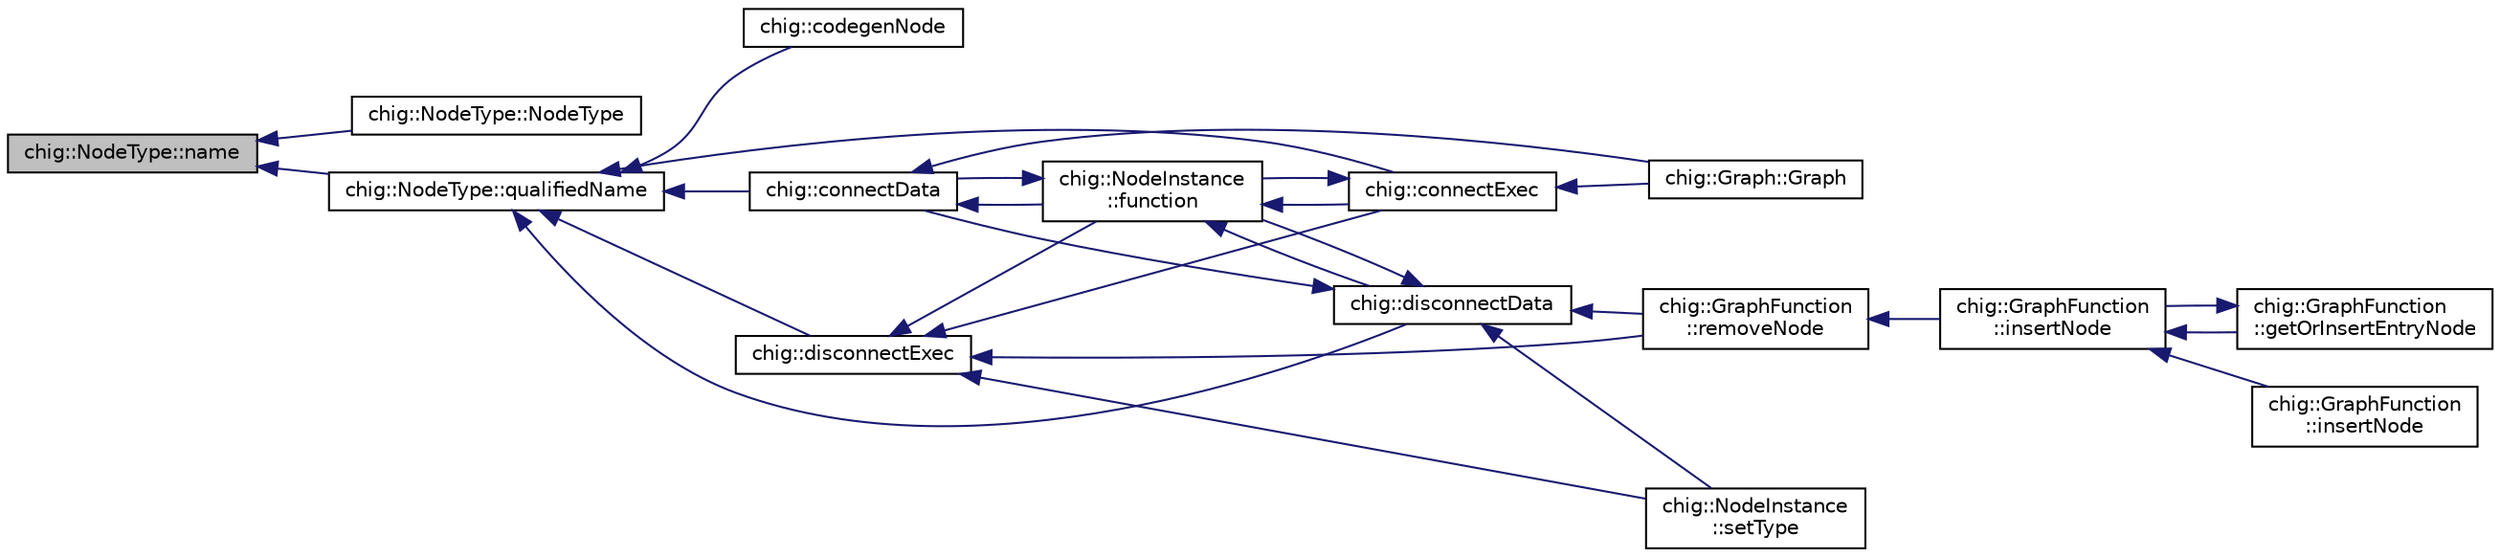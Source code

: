 digraph "chig::NodeType::name"
{
 // INTERACTIVE_SVG=YES
  edge [fontname="Helvetica",fontsize="10",labelfontname="Helvetica",labelfontsize="10"];
  node [fontname="Helvetica",fontsize="10",shape=record];
  rankdir="LR";
  Node113 [label="chig::NodeType::name",height=0.2,width=0.4,color="black", fillcolor="grey75", style="filled", fontcolor="black"];
  Node113 -> Node114 [dir="back",color="midnightblue",fontsize="10",style="solid",fontname="Helvetica"];
  Node114 [label="chig::NodeType::NodeType",height=0.2,width=0.4,color="black", fillcolor="white", style="filled",URL="$structchig_1_1NodeType.html#a83c7ce04c8c7b38c1a3fac17bf0dbe3d"];
  Node113 -> Node115 [dir="back",color="midnightblue",fontsize="10",style="solid",fontname="Helvetica"];
  Node115 [label="chig::NodeType::qualifiedName",height=0.2,width=0.4,color="black", fillcolor="white", style="filled",URL="$structchig_1_1NodeType.html#aec01c9c30813ec9f0e15dda0f7ae34f3"];
  Node115 -> Node116 [dir="back",color="midnightblue",fontsize="10",style="solid",fontname="Helvetica"];
  Node116 [label="chig::codegenNode",height=0.2,width=0.4,color="black", fillcolor="white", style="filled",URL="$namespacechig.html#ad2853d231b924a6ae29a1c1f889d2eb3"];
  Node115 -> Node117 [dir="back",color="midnightblue",fontsize="10",style="solid",fontname="Helvetica"];
  Node117 [label="chig::connectData",height=0.2,width=0.4,color="black", fillcolor="white", style="filled",URL="$namespacechig.html#ad3c2fc880f6843f9a8a0f5ee0d62249d"];
  Node117 -> Node118 [dir="back",color="midnightblue",fontsize="10",style="solid",fontname="Helvetica"];
  Node118 [label="chig::NodeInstance\l::function",height=0.2,width=0.4,color="black", fillcolor="white", style="filled",URL="$structchig_1_1NodeInstance.html#ac06ee5988ee5f130088fee83a550f4d2",tooltip="Get the containing GraphFunction. "];
  Node118 -> Node117 [dir="back",color="midnightblue",fontsize="10",style="solid",fontname="Helvetica"];
  Node118 -> Node119 [dir="back",color="midnightblue",fontsize="10",style="solid",fontname="Helvetica"];
  Node119 [label="chig::connectExec",height=0.2,width=0.4,color="black", fillcolor="white", style="filled",URL="$namespacechig.html#a8a2e0029b591b2c20b39d570753f123f"];
  Node119 -> Node118 [dir="back",color="midnightblue",fontsize="10",style="solid",fontname="Helvetica"];
  Node119 -> Node120 [dir="back",color="midnightblue",fontsize="10",style="solid",fontname="Helvetica"];
  Node120 [label="chig::Graph::Graph",height=0.2,width=0.4,color="black", fillcolor="white", style="filled",URL="$structchig_1_1Graph.html#a1b1c12b94544f6bb8eb7b807ef2c0f7e"];
  Node118 -> Node121 [dir="back",color="midnightblue",fontsize="10",style="solid",fontname="Helvetica"];
  Node121 [label="chig::disconnectData",height=0.2,width=0.4,color="black", fillcolor="white", style="filled",URL="$namespacechig.html#a26aa6586df79345493de9fc130291c18"];
  Node121 -> Node117 [dir="back",color="midnightblue",fontsize="10",style="solid",fontname="Helvetica"];
  Node121 -> Node118 [dir="back",color="midnightblue",fontsize="10",style="solid",fontname="Helvetica"];
  Node121 -> Node122 [dir="back",color="midnightblue",fontsize="10",style="solid",fontname="Helvetica"];
  Node122 [label="chig::GraphFunction\l::removeNode",height=0.2,width=0.4,color="black", fillcolor="white", style="filled",URL="$structchig_1_1GraphFunction.html#a398599d8fe1982a3c76462b1b2375a6e"];
  Node122 -> Node123 [dir="back",color="midnightblue",fontsize="10",style="solid",fontname="Helvetica"];
  Node123 [label="chig::GraphFunction\l::insertNode",height=0.2,width=0.4,color="black", fillcolor="white", style="filled",URL="$structchig_1_1GraphFunction.html#a70b74dd7330f7afb2b3ab38feebd57c5"];
  Node123 -> Node124 [dir="back",color="midnightblue",fontsize="10",style="solid",fontname="Helvetica"];
  Node124 [label="chig::GraphFunction\l::getOrInsertEntryNode",height=0.2,width=0.4,color="black", fillcolor="white", style="filled",URL="$structchig_1_1GraphFunction.html#a1fd77fbd5bb46690fdc79cd9c6d35917"];
  Node124 -> Node123 [dir="back",color="midnightblue",fontsize="10",style="solid",fontname="Helvetica"];
  Node123 -> Node125 [dir="back",color="midnightblue",fontsize="10",style="solid",fontname="Helvetica"];
  Node125 [label="chig::GraphFunction\l::insertNode",height=0.2,width=0.4,color="black", fillcolor="white", style="filled",URL="$structchig_1_1GraphFunction.html#a449ab966907b5e32dd00d5f6bb1b3ede"];
  Node121 -> Node126 [dir="back",color="midnightblue",fontsize="10",style="solid",fontname="Helvetica"];
  Node126 [label="chig::NodeInstance\l::setType",height=0.2,width=0.4,color="black", fillcolor="white", style="filled",URL="$structchig_1_1NodeInstance.html#ab7b23fb84fff7176f7a6e62ce3762153"];
  Node117 -> Node120 [dir="back",color="midnightblue",fontsize="10",style="solid",fontname="Helvetica"];
  Node115 -> Node119 [dir="back",color="midnightblue",fontsize="10",style="solid",fontname="Helvetica"];
  Node115 -> Node121 [dir="back",color="midnightblue",fontsize="10",style="solid",fontname="Helvetica"];
  Node115 -> Node127 [dir="back",color="midnightblue",fontsize="10",style="solid",fontname="Helvetica"];
  Node127 [label="chig::disconnectExec",height=0.2,width=0.4,color="black", fillcolor="white", style="filled",URL="$namespacechig.html#ad24a330508033631ef29b2f6e5cf6210"];
  Node127 -> Node119 [dir="back",color="midnightblue",fontsize="10",style="solid",fontname="Helvetica"];
  Node127 -> Node118 [dir="back",color="midnightblue",fontsize="10",style="solid",fontname="Helvetica"];
  Node127 -> Node122 [dir="back",color="midnightblue",fontsize="10",style="solid",fontname="Helvetica"];
  Node127 -> Node126 [dir="back",color="midnightblue",fontsize="10",style="solid",fontname="Helvetica"];
}

